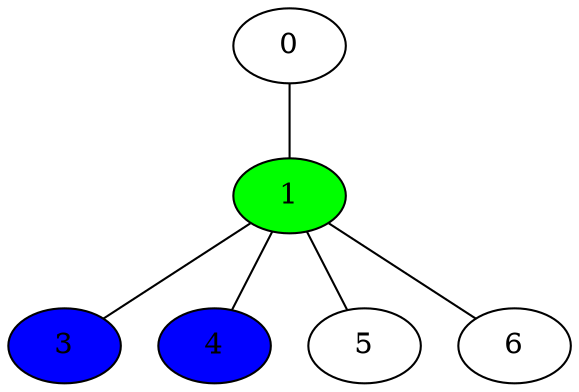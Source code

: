 graph
{
	node [style="filled" fillcolor="white"];

	0 -- 1;
	1 -- 3;
	1 -- 4;
	1 -- 5;
	1 -- 6;

	1 [fillcolor="green"];
	3 [fillcolor="blue"];
	4 [fillcolor="blue"];
}
